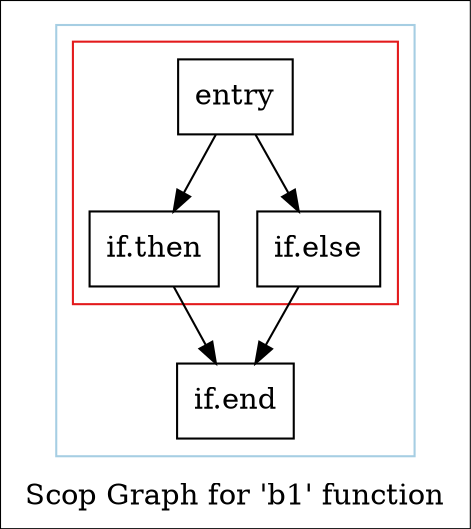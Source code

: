 digraph "Scop Graph for 'b1' function" {
	label="Scop Graph for 'b1' function";

	Node0xe2bfe0 [shape=record,label="{entry}"];
	Node0xe2bfe0 -> Node0xe2bf20;
	Node0xe2bfe0 -> Node0xe2bb60;
	Node0xe2bf20 [shape=record,label="{if.then}"];
	Node0xe2bf20 -> Node0xe2dd80;
	Node0xe2dd80 [shape=record,label="{if.end}"];
	Node0xe2bb60 [shape=record,label="{if.else}"];
	Node0xe2bb60 -> Node0xe2dd80;
	colorscheme = "paired12"
        subgraph cluster_0xdff870 {
          label = "";
          style = solid;
          color = 1
          subgraph cluster_0xe31750 {
            label = "";
            style = solid;
            color = 6
            Node0xe2bfe0;
            Node0xe2bf20;
            Node0xe2bb60;
          }
          Node0xe2dd80;
        }
}
